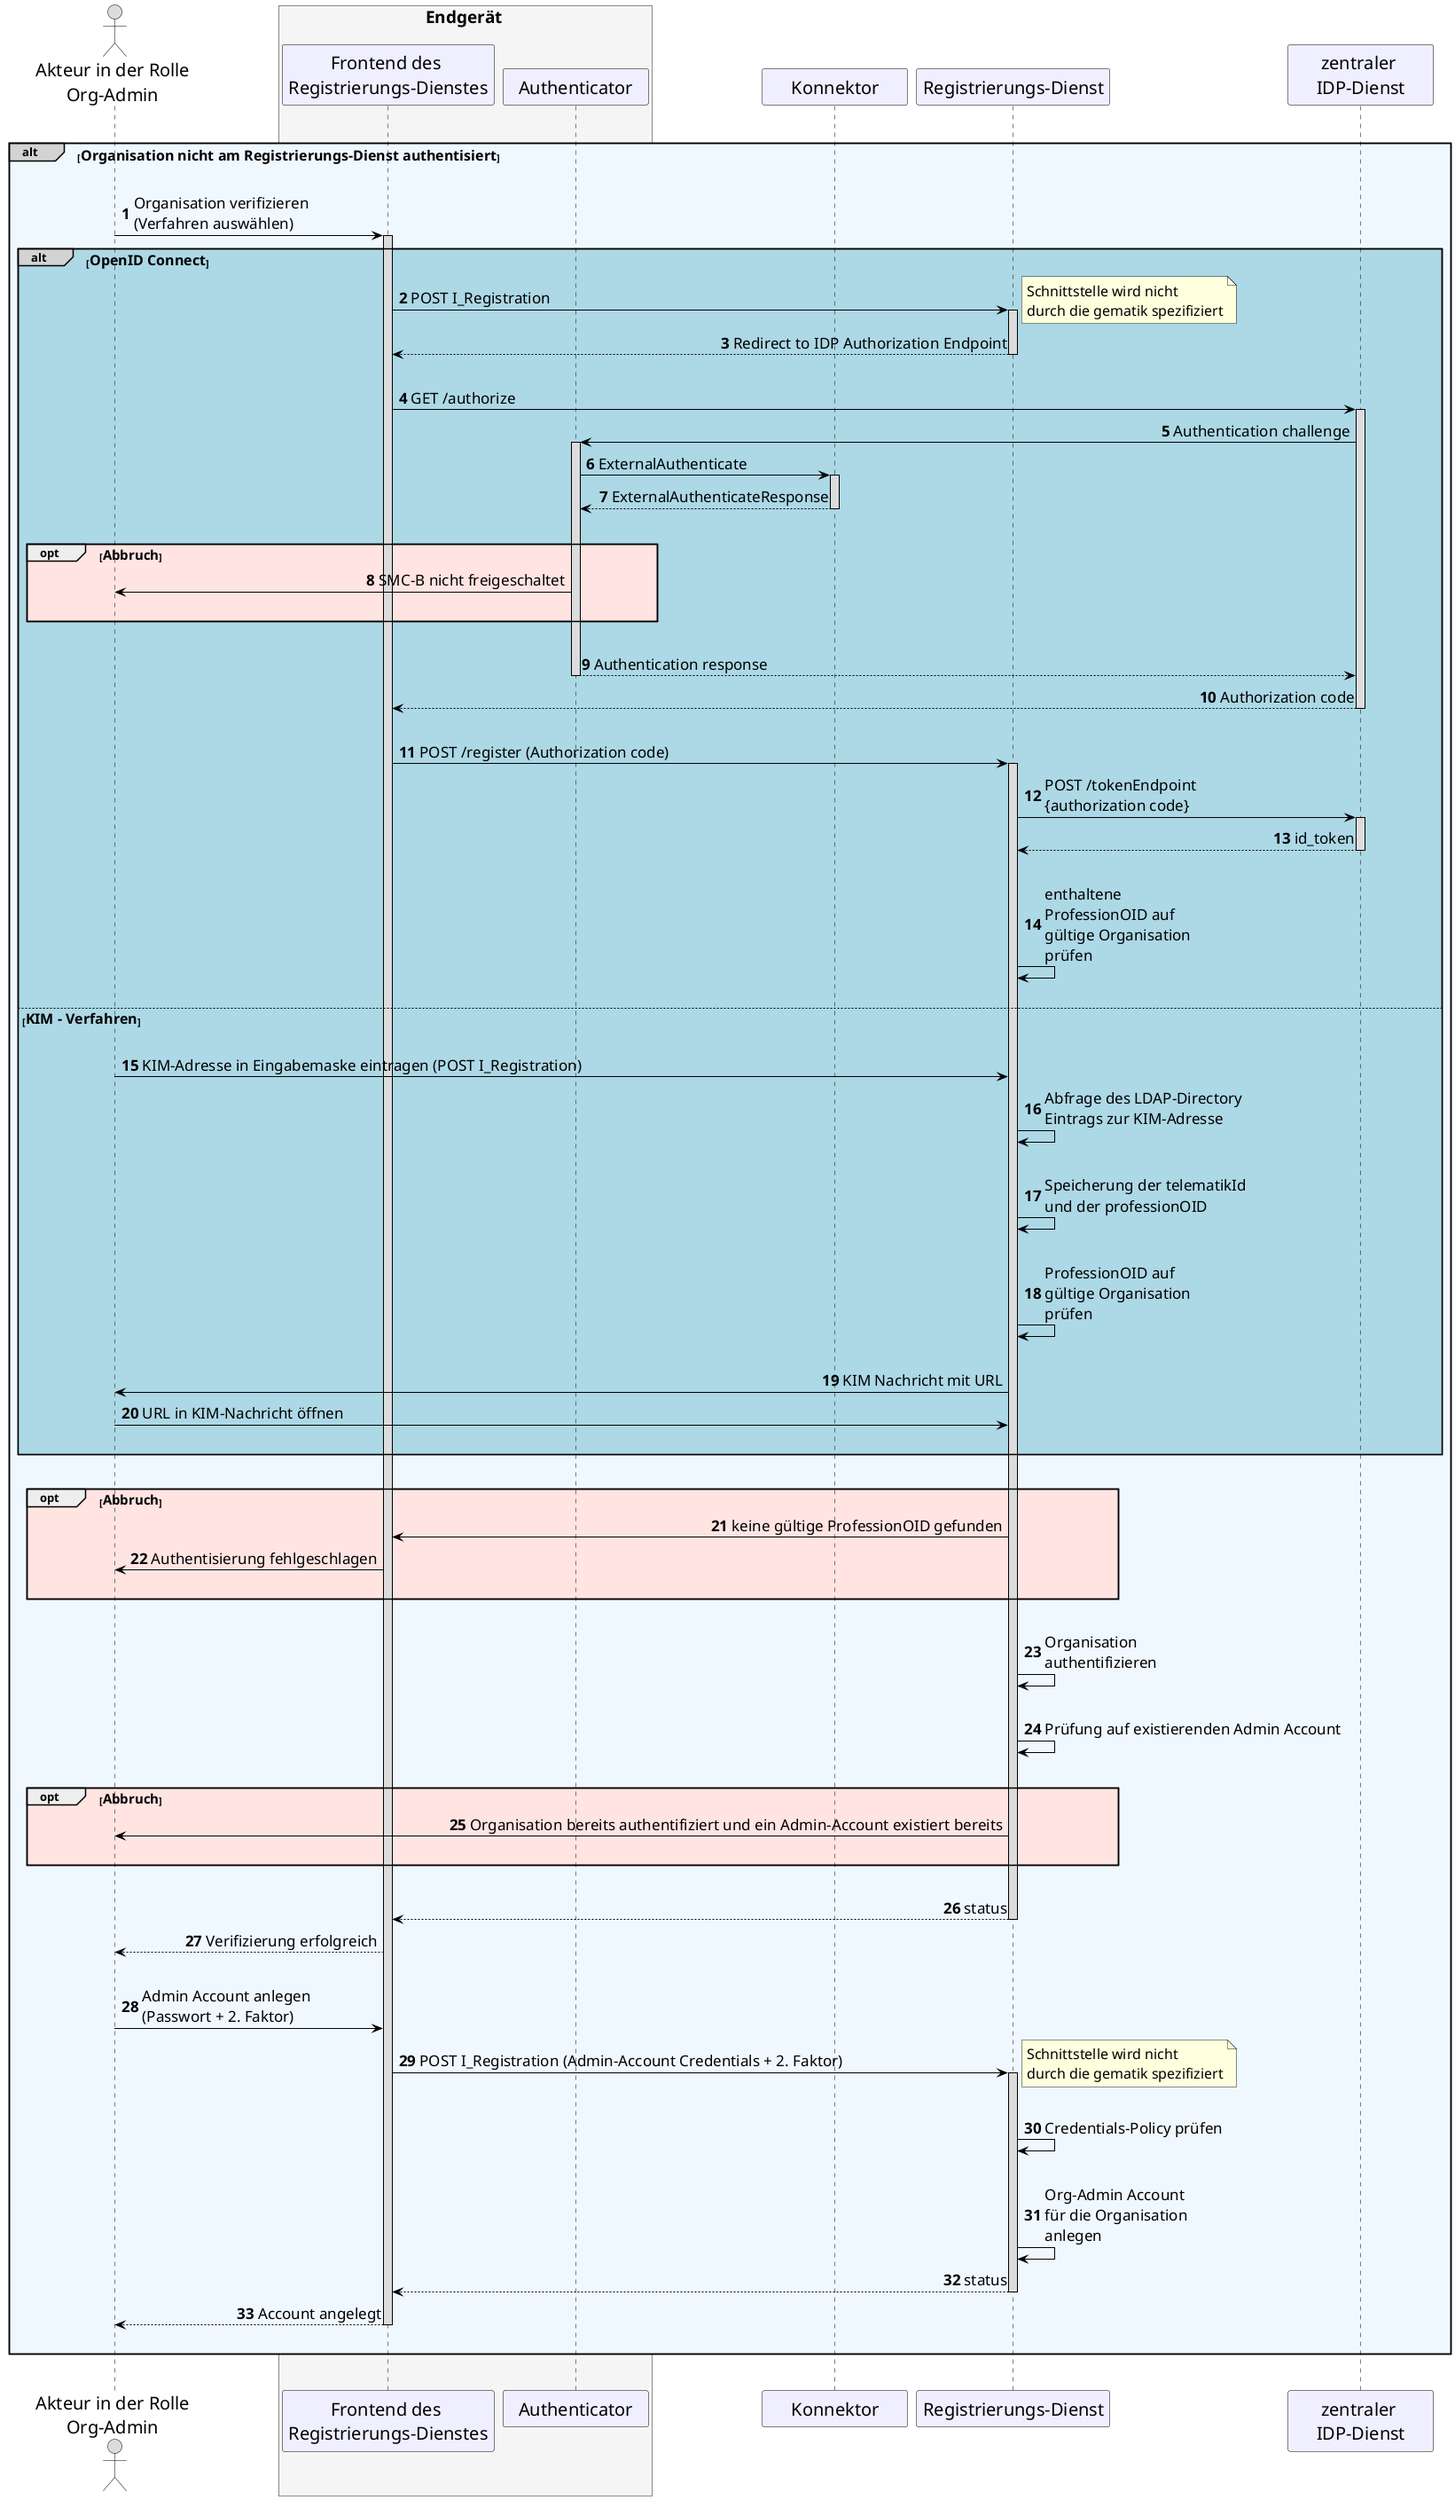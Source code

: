 /'
# TI-Messenger 1.1
# TI-Messenger-Dienst
# UC - 10103
# Sequence Diagram
# Name: Authentisieren einer Organisation am TI-Messenger-Dienst
'/

@startuml "Authentisieren einer Organisation am TI-Messenger-Dienst"
skinparam sequenceMessageAlign direction
skinparam WrapWidth 300
skinparam minClassWidth 150
skinparam BoxPadding 1
scale max 2048 width
autonumber

skinparam sequence {
  ArrowColor black
  ArrowFontSize 17
  ActorBorderColor black
  LifeLineBorderColor black
  LifeLineBackgroundColor Gainsboro

  ParticipantBorderColor Motivation
  ParticipantBackgroundColor Motivation
  ParticipantFontSize 20
  ParticipantFontColor black
  ParticipantBorderColor Black
  ParticipantBackgroundColor MOTIVATION

  ActorBackgroundColor Gainsboro
  ActorFontColor black
  ActorFontSize 20
}

actor oa as "Akteur in der Rolle\nOrg-Admin"
  box <size:19>Endgerät</size> #WhiteSmoke
  participant wb as "Frontend des \nRegistrierungs-Dienstes"
  participant au as "Authenticator"
  end box
participant ko as "Konnektor"
participant rd as "Registrierungs-Dienst"
participant ip as "zentraler \nIDP-Dienst"



|||
alt#LightGrey #AliceBlue <size:16>Organisation nicht am Registrierungs-Dienst authentisiert</size>
|||
      oa -> wb: Organisation verifizieren \n(Verfahren auswählen)
      alt#LightGrey #LightBlue <size:16>OpenID Connect</size>
          activate wb
        wb -> rd:POST I_Registration
        note right: <size:16>Schnittstelle wird nicht \n<size:16>durch die gematik spezifiziert</size>
          activate rd
        rd --> wb: Redirect to IDP Authorization Endpoint
          deactivate rd
        |||
        wb -> ip: GET /authorize
        activate ip
        ip -> au: Authentication challenge
        activate au
        au -> ko: ExternalAuthenticate
          activate ko
        ko --> au: ExternalAuthenticateResponse
        |||
          deactivate ko

      opt #MistyRose <size:15>Abbruch</size>
        au -> oa: SMC-B nicht freigeschaltet
        |||
      end
        |||
        au -->ip: Authentication response
          deactivate au
        ip --> wb: Authorization code
          deactivate ip
        |||
        wb -> rd: POST /register (Authorization code)
          activate rd
        rd -> ip: POST /tokenEndpoint\n{authorization code}
          activate ip
        ip --> rd: id_token
          deactivate ip
        |||
        rd -> rd: enthaltene \nProfessionOID auf \ngültige Organisation \nprüfen
        |||
      else <size:16>KIM - Verfahren</size>
        |||
        oa -> rd: KIM-Adresse in Eingabemaske eintragen (POST I_Registration)
        rd -> rd: Abfrage des LDAP-Directory\nEintrags zur KIM-Adresse
        |||
        rd -> rd: Speicherung der telematikId\nund der professionOID
        |||
        rd -> rd: ProfessionOID auf\ngültige Organisation\nprüfen
        |||
        rd -> oa: KIM Nachricht mit URL
        oa -> rd: URL in KIM-Nachricht öffnen
        |||
      end
      |||

    opt #MistyRose <size:15>Abbruch</size>
      rd -> wb: keine gültige ProfessionOID gefunden
      wb -> oa: Authentisierung fehlgeschlagen
      |||
    end

      |||
      rd-> rd: Organisation \nauthentifizieren
      |||
      rd -> rd : Prüfung auf existierenden Admin Account
      |||
        opt #MistyRose <size:15>Abbruch</size>
         rd -> oa: Organisation bereits authentifiziert und ein Admin-Account existiert bereits
         |||
        end
      |||
      rd --> wb: status
        deactivate rd
      wb --> oa: Verifizierung erfolgreich
      |||
      oa -> wb: Admin Account anlegen \n(Passwort + 2. Faktor)
      wb -> rd: POST I_Registration (Admin-Account Credentials + 2. Faktor)
      note right: <size:16>Schnittstelle wird nicht \n<size:16>durch die gematik spezifiziert</size>
        activate rd
      |||
      rd -> rd: Credentials-Policy prüfen
      |||
      rd -> rd: Org-Admin Account\nfür die Organisation \nanlegen
      rd --> wb: status
       deactivate rd
      wb --> oa: Account angelegt
       deactivate wb
      |||
end
|||
@enduml
